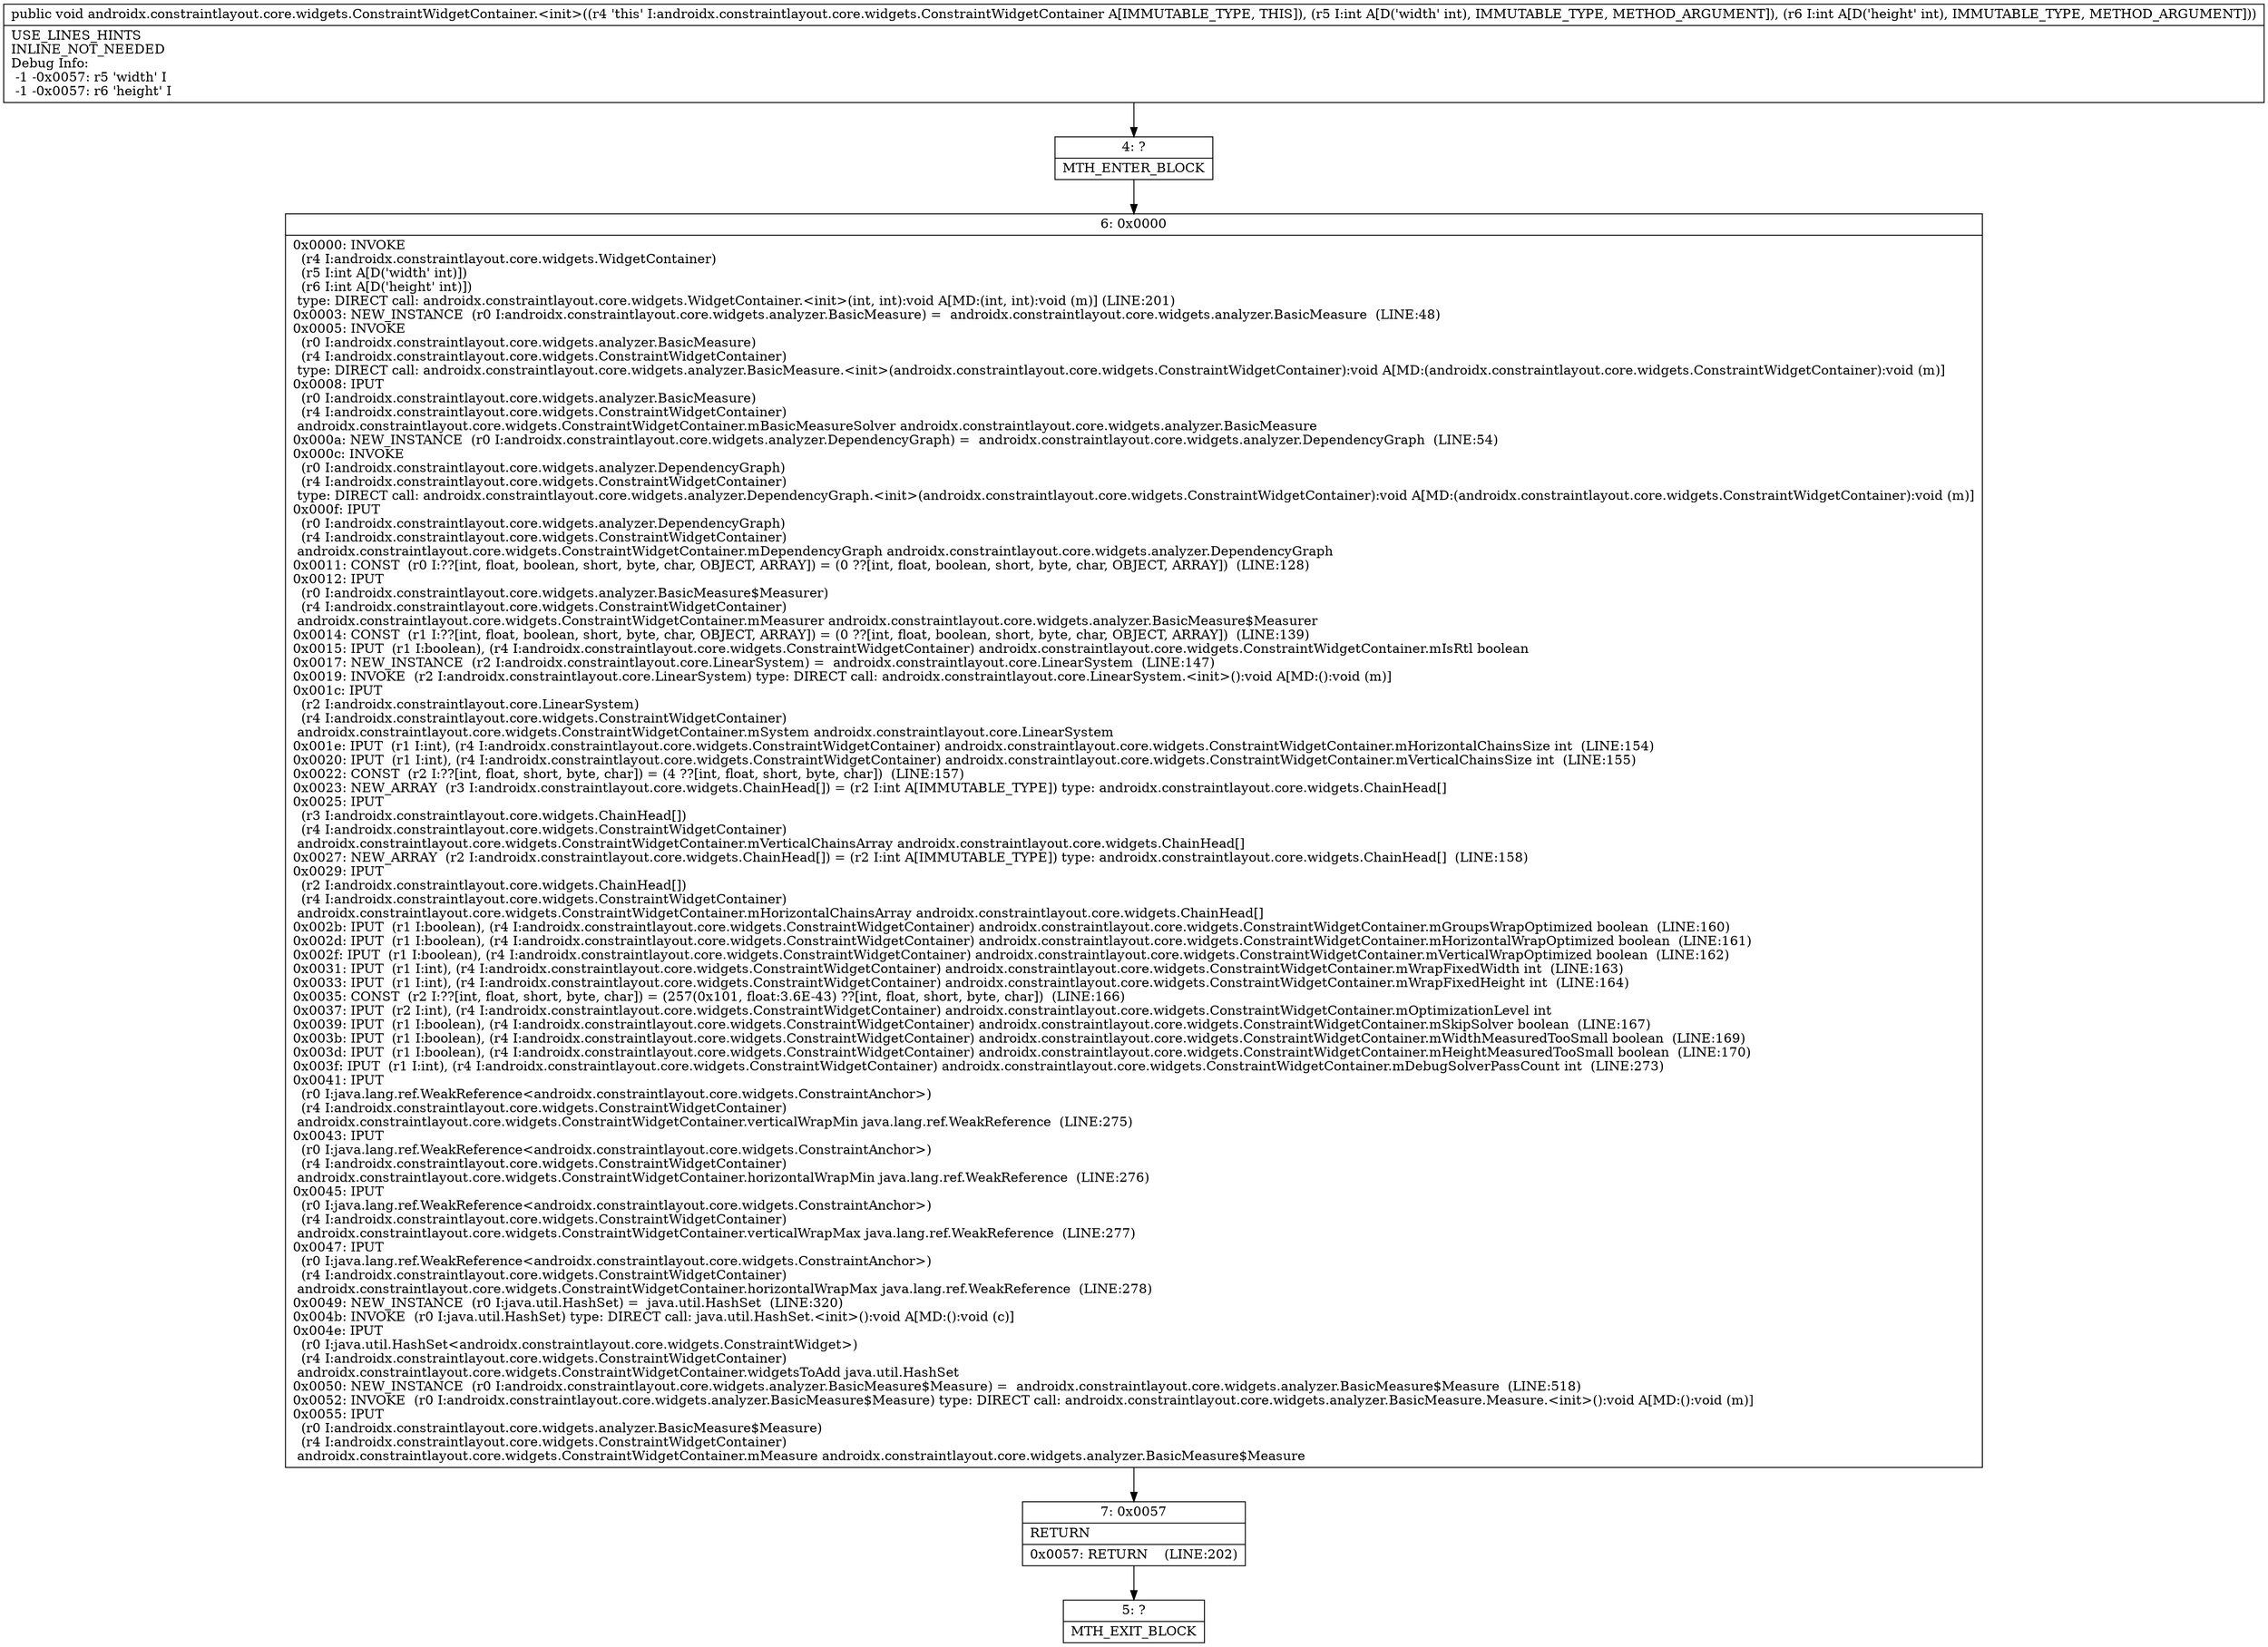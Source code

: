 digraph "CFG forandroidx.constraintlayout.core.widgets.ConstraintWidgetContainer.\<init\>(II)V" {
Node_4 [shape=record,label="{4\:\ ?|MTH_ENTER_BLOCK\l}"];
Node_6 [shape=record,label="{6\:\ 0x0000|0x0000: INVOKE  \l  (r4 I:androidx.constraintlayout.core.widgets.WidgetContainer)\l  (r5 I:int A[D('width' int)])\l  (r6 I:int A[D('height' int)])\l type: DIRECT call: androidx.constraintlayout.core.widgets.WidgetContainer.\<init\>(int, int):void A[MD:(int, int):void (m)] (LINE:201)\l0x0003: NEW_INSTANCE  (r0 I:androidx.constraintlayout.core.widgets.analyzer.BasicMeasure) =  androidx.constraintlayout.core.widgets.analyzer.BasicMeasure  (LINE:48)\l0x0005: INVOKE  \l  (r0 I:androidx.constraintlayout.core.widgets.analyzer.BasicMeasure)\l  (r4 I:androidx.constraintlayout.core.widgets.ConstraintWidgetContainer)\l type: DIRECT call: androidx.constraintlayout.core.widgets.analyzer.BasicMeasure.\<init\>(androidx.constraintlayout.core.widgets.ConstraintWidgetContainer):void A[MD:(androidx.constraintlayout.core.widgets.ConstraintWidgetContainer):void (m)]\l0x0008: IPUT  \l  (r0 I:androidx.constraintlayout.core.widgets.analyzer.BasicMeasure)\l  (r4 I:androidx.constraintlayout.core.widgets.ConstraintWidgetContainer)\l androidx.constraintlayout.core.widgets.ConstraintWidgetContainer.mBasicMeasureSolver androidx.constraintlayout.core.widgets.analyzer.BasicMeasure \l0x000a: NEW_INSTANCE  (r0 I:androidx.constraintlayout.core.widgets.analyzer.DependencyGraph) =  androidx.constraintlayout.core.widgets.analyzer.DependencyGraph  (LINE:54)\l0x000c: INVOKE  \l  (r0 I:androidx.constraintlayout.core.widgets.analyzer.DependencyGraph)\l  (r4 I:androidx.constraintlayout.core.widgets.ConstraintWidgetContainer)\l type: DIRECT call: androidx.constraintlayout.core.widgets.analyzer.DependencyGraph.\<init\>(androidx.constraintlayout.core.widgets.ConstraintWidgetContainer):void A[MD:(androidx.constraintlayout.core.widgets.ConstraintWidgetContainer):void (m)]\l0x000f: IPUT  \l  (r0 I:androidx.constraintlayout.core.widgets.analyzer.DependencyGraph)\l  (r4 I:androidx.constraintlayout.core.widgets.ConstraintWidgetContainer)\l androidx.constraintlayout.core.widgets.ConstraintWidgetContainer.mDependencyGraph androidx.constraintlayout.core.widgets.analyzer.DependencyGraph \l0x0011: CONST  (r0 I:??[int, float, boolean, short, byte, char, OBJECT, ARRAY]) = (0 ??[int, float, boolean, short, byte, char, OBJECT, ARRAY])  (LINE:128)\l0x0012: IPUT  \l  (r0 I:androidx.constraintlayout.core.widgets.analyzer.BasicMeasure$Measurer)\l  (r4 I:androidx.constraintlayout.core.widgets.ConstraintWidgetContainer)\l androidx.constraintlayout.core.widgets.ConstraintWidgetContainer.mMeasurer androidx.constraintlayout.core.widgets.analyzer.BasicMeasure$Measurer \l0x0014: CONST  (r1 I:??[int, float, boolean, short, byte, char, OBJECT, ARRAY]) = (0 ??[int, float, boolean, short, byte, char, OBJECT, ARRAY])  (LINE:139)\l0x0015: IPUT  (r1 I:boolean), (r4 I:androidx.constraintlayout.core.widgets.ConstraintWidgetContainer) androidx.constraintlayout.core.widgets.ConstraintWidgetContainer.mIsRtl boolean \l0x0017: NEW_INSTANCE  (r2 I:androidx.constraintlayout.core.LinearSystem) =  androidx.constraintlayout.core.LinearSystem  (LINE:147)\l0x0019: INVOKE  (r2 I:androidx.constraintlayout.core.LinearSystem) type: DIRECT call: androidx.constraintlayout.core.LinearSystem.\<init\>():void A[MD:():void (m)]\l0x001c: IPUT  \l  (r2 I:androidx.constraintlayout.core.LinearSystem)\l  (r4 I:androidx.constraintlayout.core.widgets.ConstraintWidgetContainer)\l androidx.constraintlayout.core.widgets.ConstraintWidgetContainer.mSystem androidx.constraintlayout.core.LinearSystem \l0x001e: IPUT  (r1 I:int), (r4 I:androidx.constraintlayout.core.widgets.ConstraintWidgetContainer) androidx.constraintlayout.core.widgets.ConstraintWidgetContainer.mHorizontalChainsSize int  (LINE:154)\l0x0020: IPUT  (r1 I:int), (r4 I:androidx.constraintlayout.core.widgets.ConstraintWidgetContainer) androidx.constraintlayout.core.widgets.ConstraintWidgetContainer.mVerticalChainsSize int  (LINE:155)\l0x0022: CONST  (r2 I:??[int, float, short, byte, char]) = (4 ??[int, float, short, byte, char])  (LINE:157)\l0x0023: NEW_ARRAY  (r3 I:androidx.constraintlayout.core.widgets.ChainHead[]) = (r2 I:int A[IMMUTABLE_TYPE]) type: androidx.constraintlayout.core.widgets.ChainHead[] \l0x0025: IPUT  \l  (r3 I:androidx.constraintlayout.core.widgets.ChainHead[])\l  (r4 I:androidx.constraintlayout.core.widgets.ConstraintWidgetContainer)\l androidx.constraintlayout.core.widgets.ConstraintWidgetContainer.mVerticalChainsArray androidx.constraintlayout.core.widgets.ChainHead[] \l0x0027: NEW_ARRAY  (r2 I:androidx.constraintlayout.core.widgets.ChainHead[]) = (r2 I:int A[IMMUTABLE_TYPE]) type: androidx.constraintlayout.core.widgets.ChainHead[]  (LINE:158)\l0x0029: IPUT  \l  (r2 I:androidx.constraintlayout.core.widgets.ChainHead[])\l  (r4 I:androidx.constraintlayout.core.widgets.ConstraintWidgetContainer)\l androidx.constraintlayout.core.widgets.ConstraintWidgetContainer.mHorizontalChainsArray androidx.constraintlayout.core.widgets.ChainHead[] \l0x002b: IPUT  (r1 I:boolean), (r4 I:androidx.constraintlayout.core.widgets.ConstraintWidgetContainer) androidx.constraintlayout.core.widgets.ConstraintWidgetContainer.mGroupsWrapOptimized boolean  (LINE:160)\l0x002d: IPUT  (r1 I:boolean), (r4 I:androidx.constraintlayout.core.widgets.ConstraintWidgetContainer) androidx.constraintlayout.core.widgets.ConstraintWidgetContainer.mHorizontalWrapOptimized boolean  (LINE:161)\l0x002f: IPUT  (r1 I:boolean), (r4 I:androidx.constraintlayout.core.widgets.ConstraintWidgetContainer) androidx.constraintlayout.core.widgets.ConstraintWidgetContainer.mVerticalWrapOptimized boolean  (LINE:162)\l0x0031: IPUT  (r1 I:int), (r4 I:androidx.constraintlayout.core.widgets.ConstraintWidgetContainer) androidx.constraintlayout.core.widgets.ConstraintWidgetContainer.mWrapFixedWidth int  (LINE:163)\l0x0033: IPUT  (r1 I:int), (r4 I:androidx.constraintlayout.core.widgets.ConstraintWidgetContainer) androidx.constraintlayout.core.widgets.ConstraintWidgetContainer.mWrapFixedHeight int  (LINE:164)\l0x0035: CONST  (r2 I:??[int, float, short, byte, char]) = (257(0x101, float:3.6E\-43) ??[int, float, short, byte, char])  (LINE:166)\l0x0037: IPUT  (r2 I:int), (r4 I:androidx.constraintlayout.core.widgets.ConstraintWidgetContainer) androidx.constraintlayout.core.widgets.ConstraintWidgetContainer.mOptimizationLevel int \l0x0039: IPUT  (r1 I:boolean), (r4 I:androidx.constraintlayout.core.widgets.ConstraintWidgetContainer) androidx.constraintlayout.core.widgets.ConstraintWidgetContainer.mSkipSolver boolean  (LINE:167)\l0x003b: IPUT  (r1 I:boolean), (r4 I:androidx.constraintlayout.core.widgets.ConstraintWidgetContainer) androidx.constraintlayout.core.widgets.ConstraintWidgetContainer.mWidthMeasuredTooSmall boolean  (LINE:169)\l0x003d: IPUT  (r1 I:boolean), (r4 I:androidx.constraintlayout.core.widgets.ConstraintWidgetContainer) androidx.constraintlayout.core.widgets.ConstraintWidgetContainer.mHeightMeasuredTooSmall boolean  (LINE:170)\l0x003f: IPUT  (r1 I:int), (r4 I:androidx.constraintlayout.core.widgets.ConstraintWidgetContainer) androidx.constraintlayout.core.widgets.ConstraintWidgetContainer.mDebugSolverPassCount int  (LINE:273)\l0x0041: IPUT  \l  (r0 I:java.lang.ref.WeakReference\<androidx.constraintlayout.core.widgets.ConstraintAnchor\>)\l  (r4 I:androidx.constraintlayout.core.widgets.ConstraintWidgetContainer)\l androidx.constraintlayout.core.widgets.ConstraintWidgetContainer.verticalWrapMin java.lang.ref.WeakReference  (LINE:275)\l0x0043: IPUT  \l  (r0 I:java.lang.ref.WeakReference\<androidx.constraintlayout.core.widgets.ConstraintAnchor\>)\l  (r4 I:androidx.constraintlayout.core.widgets.ConstraintWidgetContainer)\l androidx.constraintlayout.core.widgets.ConstraintWidgetContainer.horizontalWrapMin java.lang.ref.WeakReference  (LINE:276)\l0x0045: IPUT  \l  (r0 I:java.lang.ref.WeakReference\<androidx.constraintlayout.core.widgets.ConstraintAnchor\>)\l  (r4 I:androidx.constraintlayout.core.widgets.ConstraintWidgetContainer)\l androidx.constraintlayout.core.widgets.ConstraintWidgetContainer.verticalWrapMax java.lang.ref.WeakReference  (LINE:277)\l0x0047: IPUT  \l  (r0 I:java.lang.ref.WeakReference\<androidx.constraintlayout.core.widgets.ConstraintAnchor\>)\l  (r4 I:androidx.constraintlayout.core.widgets.ConstraintWidgetContainer)\l androidx.constraintlayout.core.widgets.ConstraintWidgetContainer.horizontalWrapMax java.lang.ref.WeakReference  (LINE:278)\l0x0049: NEW_INSTANCE  (r0 I:java.util.HashSet) =  java.util.HashSet  (LINE:320)\l0x004b: INVOKE  (r0 I:java.util.HashSet) type: DIRECT call: java.util.HashSet.\<init\>():void A[MD:():void (c)]\l0x004e: IPUT  \l  (r0 I:java.util.HashSet\<androidx.constraintlayout.core.widgets.ConstraintWidget\>)\l  (r4 I:androidx.constraintlayout.core.widgets.ConstraintWidgetContainer)\l androidx.constraintlayout.core.widgets.ConstraintWidgetContainer.widgetsToAdd java.util.HashSet \l0x0050: NEW_INSTANCE  (r0 I:androidx.constraintlayout.core.widgets.analyzer.BasicMeasure$Measure) =  androidx.constraintlayout.core.widgets.analyzer.BasicMeasure$Measure  (LINE:518)\l0x0052: INVOKE  (r0 I:androidx.constraintlayout.core.widgets.analyzer.BasicMeasure$Measure) type: DIRECT call: androidx.constraintlayout.core.widgets.analyzer.BasicMeasure.Measure.\<init\>():void A[MD:():void (m)]\l0x0055: IPUT  \l  (r0 I:androidx.constraintlayout.core.widgets.analyzer.BasicMeasure$Measure)\l  (r4 I:androidx.constraintlayout.core.widgets.ConstraintWidgetContainer)\l androidx.constraintlayout.core.widgets.ConstraintWidgetContainer.mMeasure androidx.constraintlayout.core.widgets.analyzer.BasicMeasure$Measure \l}"];
Node_7 [shape=record,label="{7\:\ 0x0057|RETURN\l|0x0057: RETURN    (LINE:202)\l}"];
Node_5 [shape=record,label="{5\:\ ?|MTH_EXIT_BLOCK\l}"];
MethodNode[shape=record,label="{public void androidx.constraintlayout.core.widgets.ConstraintWidgetContainer.\<init\>((r4 'this' I:androidx.constraintlayout.core.widgets.ConstraintWidgetContainer A[IMMUTABLE_TYPE, THIS]), (r5 I:int A[D('width' int), IMMUTABLE_TYPE, METHOD_ARGUMENT]), (r6 I:int A[D('height' int), IMMUTABLE_TYPE, METHOD_ARGUMENT]))  | USE_LINES_HINTS\lINLINE_NOT_NEEDED\lDebug Info:\l  \-1 \-0x0057: r5 'width' I\l  \-1 \-0x0057: r6 'height' I\l}"];
MethodNode -> Node_4;Node_4 -> Node_6;
Node_6 -> Node_7;
Node_7 -> Node_5;
}


